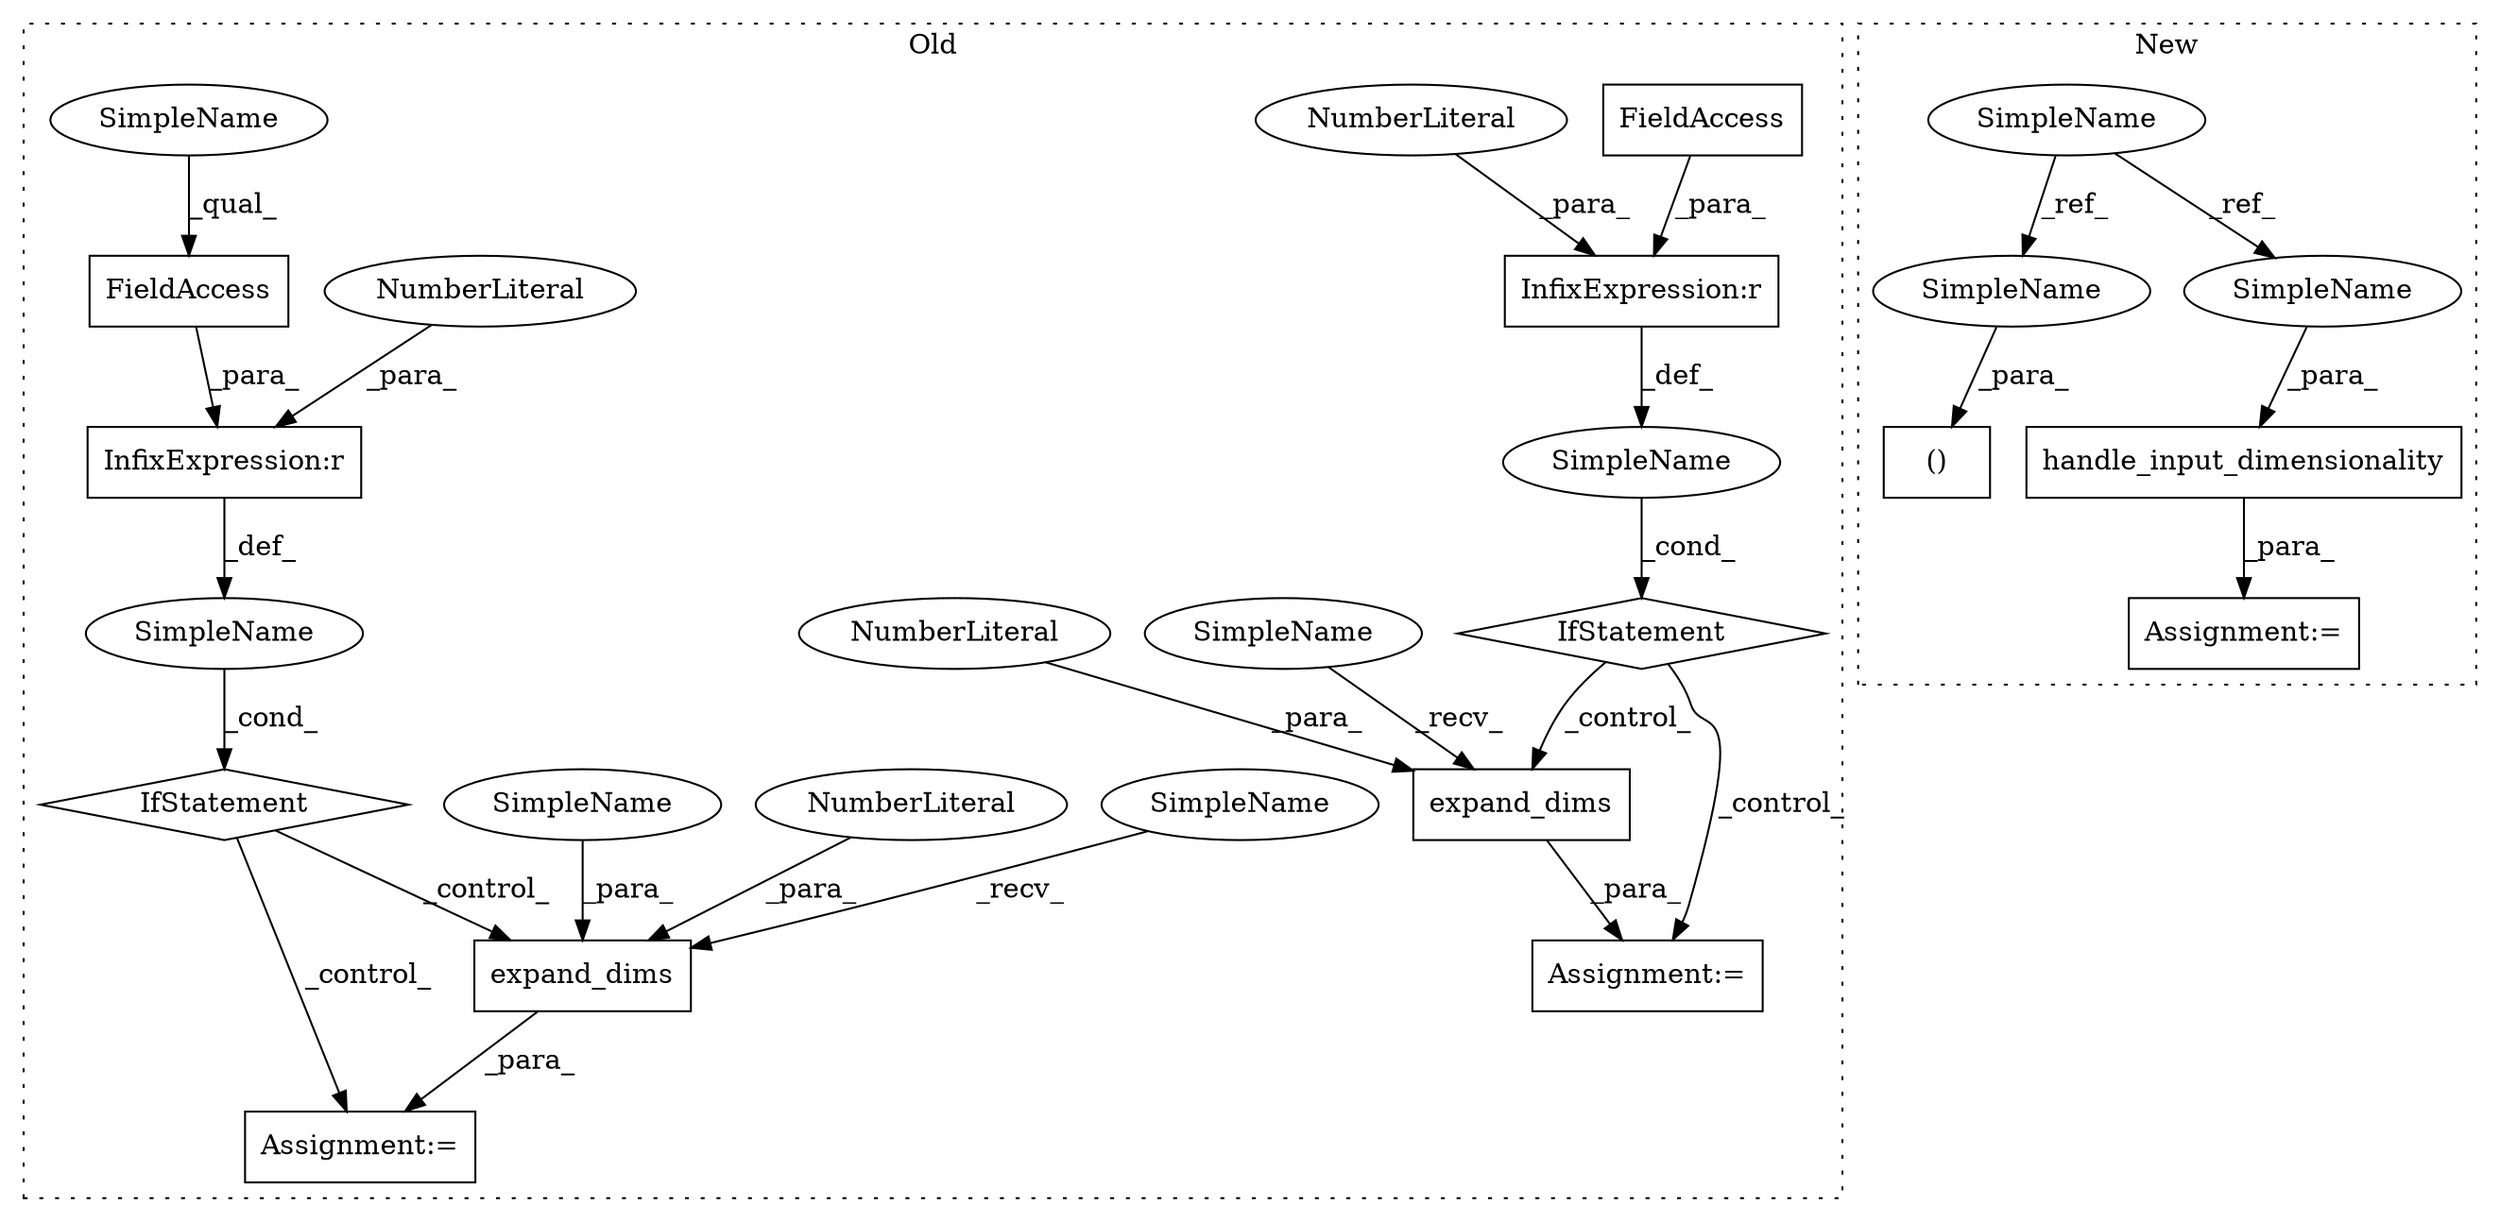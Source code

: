 digraph G {
subgraph cluster0 {
1 [label="expand_dims" a="32" s="1389,1404" l="12,1" shape="box"];
3 [label="InfixExpression:r" a="27" s="1366" l="4" shape="box"];
4 [label="expand_dims" a="32" s="1450,1465" l="12,1" shape="box"];
5 [label="NumberLiteral" a="34" s="1464" l="1" shape="ellipse"];
6 [label="InfixExpression:r" a="27" s="1427" l="4" shape="box"];
7 [label="NumberLiteral" a="34" s="1403" l="1" shape="ellipse"];
8 [label="NumberLiteral" a="34" s="1431" l="1" shape="ellipse"];
9 [label="NumberLiteral" a="34" s="1370" l="1" shape="ellipse"];
11 [label="FieldAccess" a="22" s="1421" l="6" shape="box"];
13 [label="FieldAccess" a="22" s="1360" l="6" shape="box"];
14 [label="SimpleName" a="42" s="" l="" shape="ellipse"];
15 [label="IfStatement" a="25" s="1356,1371" l="4,2" shape="diamond"];
16 [label="SimpleName" a="42" s="" l="" shape="ellipse"];
17 [label="IfStatement" a="25" s="1417,1432" l="4,2" shape="diamond"];
19 [label="Assignment:=" a="7" s="1382" l="1" shape="box"];
20 [label="Assignment:=" a="7" s="1443" l="1" shape="box"];
23 [label="SimpleName" a="42" s="1383" l="5" shape="ellipse"];
24 [label="SimpleName" a="42" s="1444" l="5" shape="ellipse"];
25 [label="SimpleName" a="42" s="1421" l="1" shape="ellipse"];
26 [label="SimpleName" a="42" s="1462" l="1" shape="ellipse"];
label = "Old";
style="dotted";
}
subgraph cluster1 {
2 [label="handle_input_dimensionality" a="32" s="1440,1471" l="28,1" shape="box"];
10 [label="SimpleName" a="42" s="1411" l="1" shape="ellipse"];
12 [label="()" a="106" s="1423" l="15" shape="box"];
18 [label="Assignment:=" a="7" s="1438" l="2" shape="box"];
21 [label="SimpleName" a="42" s="1437" l="1" shape="ellipse"];
22 [label="SimpleName" a="42" s="1470" l="1" shape="ellipse"];
label = "New";
style="dotted";
}
1 -> 19 [label="_para_"];
2 -> 18 [label="_para_"];
3 -> 14 [label="_def_"];
4 -> 20 [label="_para_"];
5 -> 4 [label="_para_"];
6 -> 16 [label="_def_"];
7 -> 1 [label="_para_"];
8 -> 6 [label="_para_"];
9 -> 3 [label="_para_"];
10 -> 22 [label="_ref_"];
10 -> 21 [label="_ref_"];
11 -> 6 [label="_para_"];
13 -> 3 [label="_para_"];
14 -> 15 [label="_cond_"];
15 -> 1 [label="_control_"];
15 -> 19 [label="_control_"];
16 -> 17 [label="_cond_"];
17 -> 20 [label="_control_"];
17 -> 4 [label="_control_"];
21 -> 12 [label="_para_"];
22 -> 2 [label="_para_"];
23 -> 1 [label="_recv_"];
24 -> 4 [label="_recv_"];
25 -> 11 [label="_qual_"];
26 -> 4 [label="_para_"];
}